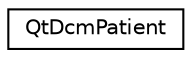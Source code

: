 digraph "Graphical Class Hierarchy"
{
  edge [fontname="Helvetica",fontsize="10",labelfontname="Helvetica",labelfontsize="10"];
  node [fontname="Helvetica",fontsize="10",shape=record];
  rankdir="LR";
  Node1 [label="QtDcmPatient",height=0.2,width=0.4,color="black", fillcolor="white", style="filled",URL="$classQtDcmPatient.html",tooltip="This class is a representation of a dicom patient. "];
}
